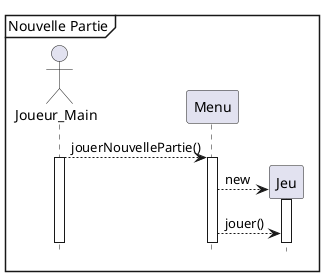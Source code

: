 @startuml sequence_noter_panier
hide footbox
mainframe Nouvelle Partie

actor Joueur_Main as joueur
participant Menu

joueur --> Menu : jouerNouvellePartie()
activate Menu
activate joueur

create Jeu
Menu --> Jeu : new
activate Jeu

Menu --> Jeu : jouer()

@enduml
